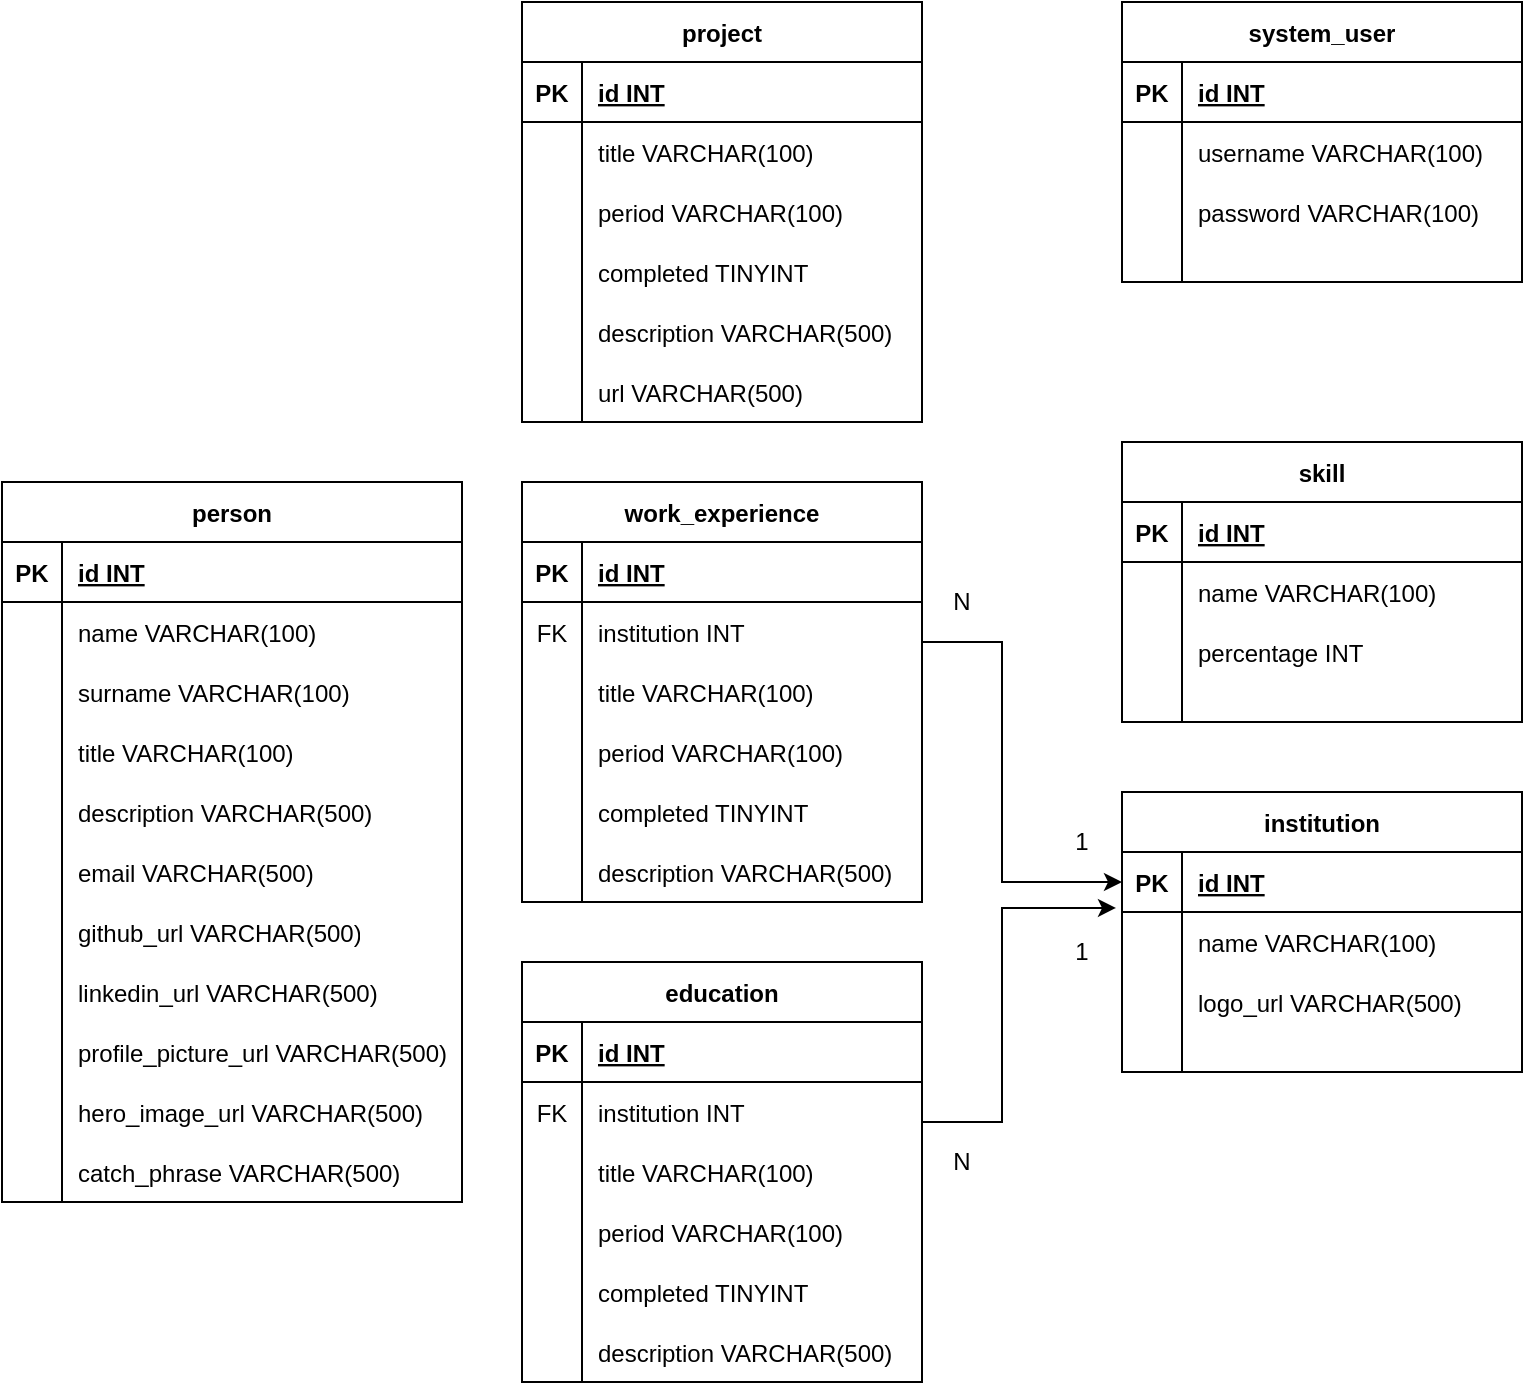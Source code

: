 <mxfile version="20.8.23" type="device"><diagram name="Página-1" id="obpuyUgEvXysboFk7qek"><mxGraphModel dx="880" dy="419" grid="1" gridSize="10" guides="1" tooltips="1" connect="1" arrows="1" fold="1" page="1" pageScale="1" pageWidth="827" pageHeight="1169" math="0" shadow="0"><root><mxCell id="0"/><mxCell id="1" parent="0"/><mxCell id="9xad826n5PV6afotrgsl-1" value="person" style="shape=table;startSize=30;container=1;collapsible=1;childLayout=tableLayout;fixedRows=1;rowLines=0;fontStyle=1;align=center;resizeLast=1;" parent="1" vertex="1"><mxGeometry x="40" y="360" width="230" height="360" as="geometry"/></mxCell><mxCell id="9xad826n5PV6afotrgsl-2" value="" style="shape=tableRow;horizontal=0;startSize=0;swimlaneHead=0;swimlaneBody=0;fillColor=none;collapsible=0;dropTarget=0;points=[[0,0.5],[1,0.5]];portConstraint=eastwest;top=0;left=0;right=0;bottom=1;" parent="9xad826n5PV6afotrgsl-1" vertex="1"><mxGeometry y="30" width="230" height="30" as="geometry"/></mxCell><mxCell id="9xad826n5PV6afotrgsl-3" value="PK" style="shape=partialRectangle;connectable=0;fillColor=none;top=0;left=0;bottom=0;right=0;fontStyle=1;overflow=hidden;" parent="9xad826n5PV6afotrgsl-2" vertex="1"><mxGeometry width="30" height="30" as="geometry"><mxRectangle width="30" height="30" as="alternateBounds"/></mxGeometry></mxCell><mxCell id="9xad826n5PV6afotrgsl-4" value="id INT" style="shape=partialRectangle;connectable=0;fillColor=none;top=0;left=0;bottom=0;right=0;align=left;spacingLeft=6;fontStyle=5;overflow=hidden;" parent="9xad826n5PV6afotrgsl-2" vertex="1"><mxGeometry x="30" width="200" height="30" as="geometry"><mxRectangle width="200" height="30" as="alternateBounds"/></mxGeometry></mxCell><mxCell id="9xad826n5PV6afotrgsl-5" value="" style="shape=tableRow;horizontal=0;startSize=0;swimlaneHead=0;swimlaneBody=0;fillColor=none;collapsible=0;dropTarget=0;points=[[0,0.5],[1,0.5]];portConstraint=eastwest;top=0;left=0;right=0;bottom=0;" parent="9xad826n5PV6afotrgsl-1" vertex="1"><mxGeometry y="60" width="230" height="30" as="geometry"/></mxCell><mxCell id="9xad826n5PV6afotrgsl-6" value="" style="shape=partialRectangle;connectable=0;fillColor=none;top=0;left=0;bottom=0;right=0;editable=1;overflow=hidden;" parent="9xad826n5PV6afotrgsl-5" vertex="1"><mxGeometry width="30" height="30" as="geometry"><mxRectangle width="30" height="30" as="alternateBounds"/></mxGeometry></mxCell><mxCell id="9xad826n5PV6afotrgsl-7" value="name VARCHAR(100)" style="shape=partialRectangle;connectable=0;fillColor=none;top=0;left=0;bottom=0;right=0;align=left;spacingLeft=6;overflow=hidden;" parent="9xad826n5PV6afotrgsl-5" vertex="1"><mxGeometry x="30" width="200" height="30" as="geometry"><mxRectangle width="200" height="30" as="alternateBounds"/></mxGeometry></mxCell><mxCell id="9xad826n5PV6afotrgsl-8" value="" style="shape=tableRow;horizontal=0;startSize=0;swimlaneHead=0;swimlaneBody=0;fillColor=none;collapsible=0;dropTarget=0;points=[[0,0.5],[1,0.5]];portConstraint=eastwest;top=0;left=0;right=0;bottom=0;" parent="9xad826n5PV6afotrgsl-1" vertex="1"><mxGeometry y="90" width="230" height="30" as="geometry"/></mxCell><mxCell id="9xad826n5PV6afotrgsl-9" value="" style="shape=partialRectangle;connectable=0;fillColor=none;top=0;left=0;bottom=0;right=0;editable=1;overflow=hidden;" parent="9xad826n5PV6afotrgsl-8" vertex="1"><mxGeometry width="30" height="30" as="geometry"><mxRectangle width="30" height="30" as="alternateBounds"/></mxGeometry></mxCell><mxCell id="9xad826n5PV6afotrgsl-10" value="surname VARCHAR(100)" style="shape=partialRectangle;connectable=0;fillColor=none;top=0;left=0;bottom=0;right=0;align=left;spacingLeft=6;overflow=hidden;" parent="9xad826n5PV6afotrgsl-8" vertex="1"><mxGeometry x="30" width="200" height="30" as="geometry"><mxRectangle width="200" height="30" as="alternateBounds"/></mxGeometry></mxCell><mxCell id="9xad826n5PV6afotrgsl-11" value="" style="shape=tableRow;horizontal=0;startSize=0;swimlaneHead=0;swimlaneBody=0;fillColor=none;collapsible=0;dropTarget=0;points=[[0,0.5],[1,0.5]];portConstraint=eastwest;top=0;left=0;right=0;bottom=0;" parent="9xad826n5PV6afotrgsl-1" vertex="1"><mxGeometry y="120" width="230" height="240" as="geometry"/></mxCell><mxCell id="9xad826n5PV6afotrgsl-12" value="" style="shape=partialRectangle;connectable=0;fillColor=none;top=0;left=0;bottom=0;right=0;editable=1;overflow=hidden;" parent="9xad826n5PV6afotrgsl-11" vertex="1"><mxGeometry width="30" height="240" as="geometry"><mxRectangle width="30" height="240" as="alternateBounds"/></mxGeometry></mxCell><mxCell id="9xad826n5PV6afotrgsl-13" value="" style="shape=partialRectangle;connectable=0;fillColor=none;top=0;left=0;bottom=0;right=0;align=left;spacingLeft=6;overflow=hidden;" parent="9xad826n5PV6afotrgsl-11" vertex="1"><mxGeometry x="30" width="200" height="240" as="geometry"><mxRectangle width="200" height="240" as="alternateBounds"/></mxGeometry></mxCell><mxCell id="9xad826n5PV6afotrgsl-14" value="title VARCHAR(100)" style="shape=partialRectangle;connectable=0;fillColor=none;top=0;left=0;bottom=0;right=0;align=left;spacingLeft=6;overflow=hidden;" parent="1" vertex="1"><mxGeometry x="70" y="480" width="150" height="30" as="geometry"><mxRectangle width="150" height="30" as="alternateBounds"/></mxGeometry></mxCell><mxCell id="9xad826n5PV6afotrgsl-15" value="description VARCHAR(500)" style="shape=partialRectangle;connectable=0;fillColor=none;top=0;left=0;bottom=0;right=0;align=left;spacingLeft=6;overflow=hidden;" parent="1" vertex="1"><mxGeometry x="70" y="510" width="160" height="30" as="geometry"><mxRectangle width="150" height="30" as="alternateBounds"/></mxGeometry></mxCell><mxCell id="9xad826n5PV6afotrgsl-16" value="email VARCHAR(500)" style="shape=partialRectangle;connectable=0;fillColor=none;top=0;left=0;bottom=0;right=0;align=left;spacingLeft=6;overflow=hidden;" parent="1" vertex="1"><mxGeometry x="70" y="540" width="150" height="30" as="geometry"><mxRectangle width="150" height="30" as="alternateBounds"/></mxGeometry></mxCell><mxCell id="9xad826n5PV6afotrgsl-17" value="github_url VARCHAR(500)" style="shape=partialRectangle;connectable=0;fillColor=none;top=0;left=0;bottom=0;right=0;align=left;spacingLeft=6;overflow=hidden;" parent="1" vertex="1"><mxGeometry x="70" y="570" width="150" height="30" as="geometry"><mxRectangle width="150" height="30" as="alternateBounds"/></mxGeometry></mxCell><mxCell id="9xad826n5PV6afotrgsl-18" value="linkedin_url VARCHAR(500)" style="shape=partialRectangle;connectable=0;fillColor=none;top=0;left=0;bottom=0;right=0;align=left;spacingLeft=6;overflow=hidden;direction=south;" parent="1" vertex="1"><mxGeometry x="70" y="600" width="200" height="30" as="geometry"><mxRectangle width="150" height="30" as="alternateBounds"/></mxGeometry></mxCell><mxCell id="9xad826n5PV6afotrgsl-45" value="project" style="shape=table;startSize=30;container=1;collapsible=1;childLayout=tableLayout;fixedRows=1;rowLines=0;fontStyle=1;align=center;resizeLast=1;" parent="1" vertex="1"><mxGeometry x="300" y="120" width="200" height="210" as="geometry"/></mxCell><mxCell id="9xad826n5PV6afotrgsl-46" value="" style="shape=tableRow;horizontal=0;startSize=0;swimlaneHead=0;swimlaneBody=0;fillColor=none;collapsible=0;dropTarget=0;points=[[0,0.5],[1,0.5]];portConstraint=eastwest;top=0;left=0;right=0;bottom=1;" parent="9xad826n5PV6afotrgsl-45" vertex="1"><mxGeometry y="30" width="200" height="30" as="geometry"/></mxCell><mxCell id="9xad826n5PV6afotrgsl-47" value="PK" style="shape=partialRectangle;connectable=0;fillColor=none;top=0;left=0;bottom=0;right=0;fontStyle=1;overflow=hidden;" parent="9xad826n5PV6afotrgsl-46" vertex="1"><mxGeometry width="30" height="30" as="geometry"><mxRectangle width="30" height="30" as="alternateBounds"/></mxGeometry></mxCell><mxCell id="9xad826n5PV6afotrgsl-48" value="id INT" style="shape=partialRectangle;connectable=0;fillColor=none;top=0;left=0;bottom=0;right=0;align=left;spacingLeft=6;fontStyle=5;overflow=hidden;" parent="9xad826n5PV6afotrgsl-46" vertex="1"><mxGeometry x="30" width="170" height="30" as="geometry"><mxRectangle width="170" height="30" as="alternateBounds"/></mxGeometry></mxCell><mxCell id="9xad826n5PV6afotrgsl-49" value="" style="shape=tableRow;horizontal=0;startSize=0;swimlaneHead=0;swimlaneBody=0;fillColor=none;collapsible=0;dropTarget=0;points=[[0,0.5],[1,0.5]];portConstraint=eastwest;top=0;left=0;right=0;bottom=0;" parent="9xad826n5PV6afotrgsl-45" vertex="1"><mxGeometry y="60" width="200" height="30" as="geometry"/></mxCell><mxCell id="9xad826n5PV6afotrgsl-50" value="" style="shape=partialRectangle;connectable=0;fillColor=none;top=0;left=0;bottom=0;right=0;editable=1;overflow=hidden;" parent="9xad826n5PV6afotrgsl-49" vertex="1"><mxGeometry width="30" height="30" as="geometry"><mxRectangle width="30" height="30" as="alternateBounds"/></mxGeometry></mxCell><mxCell id="9xad826n5PV6afotrgsl-51" value="title VARCHAR(100)" style="shape=partialRectangle;connectable=0;fillColor=none;top=0;left=0;bottom=0;right=0;align=left;spacingLeft=6;overflow=hidden;" parent="9xad826n5PV6afotrgsl-49" vertex="1"><mxGeometry x="30" width="170" height="30" as="geometry"><mxRectangle width="170" height="30" as="alternateBounds"/></mxGeometry></mxCell><mxCell id="9xad826n5PV6afotrgsl-52" value="" style="shape=tableRow;horizontal=0;startSize=0;swimlaneHead=0;swimlaneBody=0;fillColor=none;collapsible=0;dropTarget=0;points=[[0,0.5],[1,0.5]];portConstraint=eastwest;top=0;left=0;right=0;bottom=0;" parent="9xad826n5PV6afotrgsl-45" vertex="1"><mxGeometry y="90" width="200" height="30" as="geometry"/></mxCell><mxCell id="9xad826n5PV6afotrgsl-53" value="" style="shape=partialRectangle;connectable=0;fillColor=none;top=0;left=0;bottom=0;right=0;editable=1;overflow=hidden;" parent="9xad826n5PV6afotrgsl-52" vertex="1"><mxGeometry width="30" height="30" as="geometry"><mxRectangle width="30" height="30" as="alternateBounds"/></mxGeometry></mxCell><mxCell id="9xad826n5PV6afotrgsl-54" value="period VARCHAR(100)" style="shape=partialRectangle;connectable=0;fillColor=none;top=0;left=0;bottom=0;right=0;align=left;spacingLeft=6;overflow=hidden;" parent="9xad826n5PV6afotrgsl-52" vertex="1"><mxGeometry x="30" width="170" height="30" as="geometry"><mxRectangle width="170" height="30" as="alternateBounds"/></mxGeometry></mxCell><mxCell id="9xad826n5PV6afotrgsl-55" value="" style="shape=tableRow;horizontal=0;startSize=0;swimlaneHead=0;swimlaneBody=0;fillColor=none;collapsible=0;dropTarget=0;points=[[0,0.5],[1,0.5]];portConstraint=eastwest;top=0;left=0;right=0;bottom=0;" parent="9xad826n5PV6afotrgsl-45" vertex="1"><mxGeometry y="120" width="200" height="90" as="geometry"/></mxCell><mxCell id="9xad826n5PV6afotrgsl-56" value="" style="shape=partialRectangle;connectable=0;fillColor=none;top=0;left=0;bottom=0;right=0;editable=1;overflow=hidden;" parent="9xad826n5PV6afotrgsl-55" vertex="1"><mxGeometry width="30" height="90" as="geometry"><mxRectangle width="30" height="90" as="alternateBounds"/></mxGeometry></mxCell><mxCell id="9xad826n5PV6afotrgsl-57" value="" style="shape=partialRectangle;connectable=0;fillColor=none;top=0;left=0;bottom=0;right=0;align=left;spacingLeft=6;overflow=hidden;" parent="9xad826n5PV6afotrgsl-55" vertex="1"><mxGeometry x="30" width="170" height="90" as="geometry"><mxRectangle width="170" height="90" as="alternateBounds"/></mxGeometry></mxCell><mxCell id="9xad826n5PV6afotrgsl-58" value="completed TINYINT" style="shape=partialRectangle;connectable=0;fillColor=none;top=0;left=0;bottom=0;right=0;align=left;spacingLeft=6;overflow=hidden;" parent="1" vertex="1"><mxGeometry x="330" y="240" width="150" height="30" as="geometry"><mxRectangle width="150" height="30" as="alternateBounds"/></mxGeometry></mxCell><mxCell id="9xad826n5PV6afotrgsl-59" value="description VARCHAR(500)" style="shape=partialRectangle;connectable=0;fillColor=none;top=0;left=0;bottom=0;right=0;align=left;spacingLeft=6;overflow=hidden;" parent="1" vertex="1"><mxGeometry x="330" y="270" width="160" height="30" as="geometry"><mxRectangle width="150" height="30" as="alternateBounds"/></mxGeometry></mxCell><mxCell id="9xad826n5PV6afotrgsl-60" value="url VARCHAR(500)" style="shape=partialRectangle;connectable=0;fillColor=none;top=0;left=0;bottom=0;right=0;align=left;spacingLeft=6;overflow=hidden;" parent="1" vertex="1"><mxGeometry x="330" y="300" width="150" height="30" as="geometry"><mxRectangle width="150" height="30" as="alternateBounds"/></mxGeometry></mxCell><mxCell id="9xad826n5PV6afotrgsl-63" value="work_experience" style="shape=table;startSize=30;container=1;collapsible=1;childLayout=tableLayout;fixedRows=1;rowLines=0;fontStyle=1;align=center;resizeLast=1;" parent="1" vertex="1"><mxGeometry x="300" y="360" width="200" height="210" as="geometry"/></mxCell><mxCell id="9xad826n5PV6afotrgsl-64" value="" style="shape=tableRow;horizontal=0;startSize=0;swimlaneHead=0;swimlaneBody=0;fillColor=none;collapsible=0;dropTarget=0;points=[[0,0.5],[1,0.5]];portConstraint=eastwest;top=0;left=0;right=0;bottom=1;" parent="9xad826n5PV6afotrgsl-63" vertex="1"><mxGeometry y="30" width="200" height="30" as="geometry"/></mxCell><mxCell id="9xad826n5PV6afotrgsl-65" value="PK" style="shape=partialRectangle;connectable=0;fillColor=none;top=0;left=0;bottom=0;right=0;fontStyle=1;overflow=hidden;" parent="9xad826n5PV6afotrgsl-64" vertex="1"><mxGeometry width="30" height="30" as="geometry"><mxRectangle width="30" height="30" as="alternateBounds"/></mxGeometry></mxCell><mxCell id="9xad826n5PV6afotrgsl-66" value="id INT" style="shape=partialRectangle;connectable=0;fillColor=none;top=0;left=0;bottom=0;right=0;align=left;spacingLeft=6;fontStyle=5;overflow=hidden;" parent="9xad826n5PV6afotrgsl-64" vertex="1"><mxGeometry x="30" width="170" height="30" as="geometry"><mxRectangle width="170" height="30" as="alternateBounds"/></mxGeometry></mxCell><mxCell id="9xad826n5PV6afotrgsl-67" value="" style="shape=tableRow;horizontal=0;startSize=0;swimlaneHead=0;swimlaneBody=0;fillColor=none;collapsible=0;dropTarget=0;points=[[0,0.5],[1,0.5]];portConstraint=eastwest;top=0;left=0;right=0;bottom=0;" parent="9xad826n5PV6afotrgsl-63" vertex="1"><mxGeometry y="60" width="200" height="30" as="geometry"/></mxCell><mxCell id="9xad826n5PV6afotrgsl-68" value="FK" style="shape=partialRectangle;connectable=0;fillColor=none;top=0;left=0;bottom=0;right=0;editable=1;overflow=hidden;" parent="9xad826n5PV6afotrgsl-67" vertex="1"><mxGeometry width="30" height="30" as="geometry"><mxRectangle width="30" height="30" as="alternateBounds"/></mxGeometry></mxCell><mxCell id="9xad826n5PV6afotrgsl-69" value="institution INT" style="shape=partialRectangle;connectable=0;fillColor=none;top=0;left=0;bottom=0;right=0;align=left;spacingLeft=6;overflow=hidden;" parent="9xad826n5PV6afotrgsl-67" vertex="1"><mxGeometry x="30" width="170" height="30" as="geometry"><mxRectangle width="170" height="30" as="alternateBounds"/></mxGeometry></mxCell><mxCell id="9xad826n5PV6afotrgsl-70" value="" style="shape=tableRow;horizontal=0;startSize=0;swimlaneHead=0;swimlaneBody=0;fillColor=none;collapsible=0;dropTarget=0;points=[[0,0.5],[1,0.5]];portConstraint=eastwest;top=0;left=0;right=0;bottom=0;" parent="9xad826n5PV6afotrgsl-63" vertex="1"><mxGeometry y="90" width="200" height="30" as="geometry"/></mxCell><mxCell id="9xad826n5PV6afotrgsl-71" value="" style="shape=partialRectangle;connectable=0;fillColor=none;top=0;left=0;bottom=0;right=0;editable=1;overflow=hidden;" parent="9xad826n5PV6afotrgsl-70" vertex="1"><mxGeometry width="30" height="30" as="geometry"><mxRectangle width="30" height="30" as="alternateBounds"/></mxGeometry></mxCell><mxCell id="9xad826n5PV6afotrgsl-72" value="title VARCHAR(100)" style="shape=partialRectangle;connectable=0;fillColor=none;top=0;left=0;bottom=0;right=0;align=left;spacingLeft=6;overflow=hidden;" parent="9xad826n5PV6afotrgsl-70" vertex="1"><mxGeometry x="30" width="170" height="30" as="geometry"><mxRectangle width="170" height="30" as="alternateBounds"/></mxGeometry></mxCell><mxCell id="9xad826n5PV6afotrgsl-73" value="" style="shape=tableRow;horizontal=0;startSize=0;swimlaneHead=0;swimlaneBody=0;fillColor=none;collapsible=0;dropTarget=0;points=[[0,0.5],[1,0.5]];portConstraint=eastwest;top=0;left=0;right=0;bottom=0;" parent="9xad826n5PV6afotrgsl-63" vertex="1"><mxGeometry y="120" width="200" height="90" as="geometry"/></mxCell><mxCell id="9xad826n5PV6afotrgsl-74" value="" style="shape=partialRectangle;connectable=0;fillColor=none;top=0;left=0;bottom=0;right=0;editable=1;overflow=hidden;" parent="9xad826n5PV6afotrgsl-73" vertex="1"><mxGeometry width="30" height="90" as="geometry"><mxRectangle width="30" height="90" as="alternateBounds"/></mxGeometry></mxCell><mxCell id="9xad826n5PV6afotrgsl-75" value="" style="shape=partialRectangle;connectable=0;fillColor=none;top=0;left=0;bottom=0;right=0;align=left;spacingLeft=6;overflow=hidden;" parent="9xad826n5PV6afotrgsl-73" vertex="1"><mxGeometry x="30" width="170" height="90" as="geometry"><mxRectangle width="170" height="90" as="alternateBounds"/></mxGeometry></mxCell><mxCell id="9xad826n5PV6afotrgsl-76" value="period VARCHAR(100)" style="shape=partialRectangle;connectable=0;fillColor=none;top=0;left=0;bottom=0;right=0;align=left;spacingLeft=6;overflow=hidden;" parent="1" vertex="1"><mxGeometry x="330" y="480" width="150" height="30" as="geometry"><mxRectangle width="150" height="30" as="alternateBounds"/></mxGeometry></mxCell><mxCell id="9xad826n5PV6afotrgsl-77" value="completed TINYINT" style="shape=partialRectangle;connectable=0;fillColor=none;top=0;left=0;bottom=0;right=0;align=left;spacingLeft=6;overflow=hidden;" parent="1" vertex="1"><mxGeometry x="330" y="510" width="160" height="30" as="geometry"><mxRectangle width="150" height="30" as="alternateBounds"/></mxGeometry></mxCell><mxCell id="9xad826n5PV6afotrgsl-78" value="description VARCHAR(500)" style="shape=partialRectangle;connectable=0;fillColor=none;top=0;left=0;bottom=0;right=0;align=left;spacingLeft=6;overflow=hidden;" parent="1" vertex="1"><mxGeometry x="330" y="540" width="160" height="30" as="geometry"><mxRectangle width="150" height="30" as="alternateBounds"/></mxGeometry></mxCell><mxCell id="9xad826n5PV6afotrgsl-96" value="education" style="shape=table;startSize=30;container=1;collapsible=1;childLayout=tableLayout;fixedRows=1;rowLines=0;fontStyle=1;align=center;resizeLast=1;" parent="1" vertex="1"><mxGeometry x="300" y="600" width="200" height="210" as="geometry"/></mxCell><mxCell id="9xad826n5PV6afotrgsl-97" value="" style="shape=tableRow;horizontal=0;startSize=0;swimlaneHead=0;swimlaneBody=0;fillColor=none;collapsible=0;dropTarget=0;points=[[0,0.5],[1,0.5]];portConstraint=eastwest;top=0;left=0;right=0;bottom=1;" parent="9xad826n5PV6afotrgsl-96" vertex="1"><mxGeometry y="30" width="200" height="30" as="geometry"/></mxCell><mxCell id="9xad826n5PV6afotrgsl-98" value="PK" style="shape=partialRectangle;connectable=0;fillColor=none;top=0;left=0;bottom=0;right=0;fontStyle=1;overflow=hidden;" parent="9xad826n5PV6afotrgsl-97" vertex="1"><mxGeometry width="30" height="30" as="geometry"><mxRectangle width="30" height="30" as="alternateBounds"/></mxGeometry></mxCell><mxCell id="9xad826n5PV6afotrgsl-99" value="id INT" style="shape=partialRectangle;connectable=0;fillColor=none;top=0;left=0;bottom=0;right=0;align=left;spacingLeft=6;fontStyle=5;overflow=hidden;" parent="9xad826n5PV6afotrgsl-97" vertex="1"><mxGeometry x="30" width="170" height="30" as="geometry"><mxRectangle width="170" height="30" as="alternateBounds"/></mxGeometry></mxCell><mxCell id="9xad826n5PV6afotrgsl-100" value="" style="shape=tableRow;horizontal=0;startSize=0;swimlaneHead=0;swimlaneBody=0;fillColor=none;collapsible=0;dropTarget=0;points=[[0,0.5],[1,0.5]];portConstraint=eastwest;top=0;left=0;right=0;bottom=0;" parent="9xad826n5PV6afotrgsl-96" vertex="1"><mxGeometry y="60" width="200" height="30" as="geometry"/></mxCell><mxCell id="9xad826n5PV6afotrgsl-101" value="FK" style="shape=partialRectangle;connectable=0;fillColor=none;top=0;left=0;bottom=0;right=0;editable=1;overflow=hidden;" parent="9xad826n5PV6afotrgsl-100" vertex="1"><mxGeometry width="30" height="30" as="geometry"><mxRectangle width="30" height="30" as="alternateBounds"/></mxGeometry></mxCell><mxCell id="9xad826n5PV6afotrgsl-102" value="institution INT" style="shape=partialRectangle;connectable=0;fillColor=none;top=0;left=0;bottom=0;right=0;align=left;spacingLeft=6;overflow=hidden;" parent="9xad826n5PV6afotrgsl-100" vertex="1"><mxGeometry x="30" width="170" height="30" as="geometry"><mxRectangle width="170" height="30" as="alternateBounds"/></mxGeometry></mxCell><mxCell id="9xad826n5PV6afotrgsl-103" value="" style="shape=tableRow;horizontal=0;startSize=0;swimlaneHead=0;swimlaneBody=0;fillColor=none;collapsible=0;dropTarget=0;points=[[0,0.5],[1,0.5]];portConstraint=eastwest;top=0;left=0;right=0;bottom=0;" parent="9xad826n5PV6afotrgsl-96" vertex="1"><mxGeometry y="90" width="200" height="30" as="geometry"/></mxCell><mxCell id="9xad826n5PV6afotrgsl-104" value="" style="shape=partialRectangle;connectable=0;fillColor=none;top=0;left=0;bottom=0;right=0;editable=1;overflow=hidden;" parent="9xad826n5PV6afotrgsl-103" vertex="1"><mxGeometry width="30" height="30" as="geometry"><mxRectangle width="30" height="30" as="alternateBounds"/></mxGeometry></mxCell><mxCell id="9xad826n5PV6afotrgsl-105" value="title VARCHAR(100)" style="shape=partialRectangle;connectable=0;fillColor=none;top=0;left=0;bottom=0;right=0;align=left;spacingLeft=6;overflow=hidden;" parent="9xad826n5PV6afotrgsl-103" vertex="1"><mxGeometry x="30" width="170" height="30" as="geometry"><mxRectangle width="170" height="30" as="alternateBounds"/></mxGeometry></mxCell><mxCell id="9xad826n5PV6afotrgsl-106" value="" style="shape=tableRow;horizontal=0;startSize=0;swimlaneHead=0;swimlaneBody=0;fillColor=none;collapsible=0;dropTarget=0;points=[[0,0.5],[1,0.5]];portConstraint=eastwest;top=0;left=0;right=0;bottom=0;" parent="9xad826n5PV6afotrgsl-96" vertex="1"><mxGeometry y="120" width="200" height="90" as="geometry"/></mxCell><mxCell id="9xad826n5PV6afotrgsl-107" value="" style="shape=partialRectangle;connectable=0;fillColor=none;top=0;left=0;bottom=0;right=0;editable=1;overflow=hidden;" parent="9xad826n5PV6afotrgsl-106" vertex="1"><mxGeometry width="30" height="90" as="geometry"><mxRectangle width="30" height="90" as="alternateBounds"/></mxGeometry></mxCell><mxCell id="9xad826n5PV6afotrgsl-108" value="" style="shape=partialRectangle;connectable=0;fillColor=none;top=0;left=0;bottom=0;right=0;align=left;spacingLeft=6;overflow=hidden;" parent="9xad826n5PV6afotrgsl-106" vertex="1"><mxGeometry x="30" width="170" height="90" as="geometry"><mxRectangle width="170" height="90" as="alternateBounds"/></mxGeometry></mxCell><mxCell id="9xad826n5PV6afotrgsl-109" value="period VARCHAR(100)" style="shape=partialRectangle;connectable=0;fillColor=none;top=0;left=0;bottom=0;right=0;align=left;spacingLeft=6;overflow=hidden;" parent="1" vertex="1"><mxGeometry x="330" y="720" width="150" height="30" as="geometry"><mxRectangle width="150" height="30" as="alternateBounds"/></mxGeometry></mxCell><mxCell id="9xad826n5PV6afotrgsl-110" value="completed TINYINT" style="shape=partialRectangle;connectable=0;fillColor=none;top=0;left=0;bottom=0;right=0;align=left;spacingLeft=6;overflow=hidden;" parent="1" vertex="1"><mxGeometry x="330" y="750" width="160" height="30" as="geometry"><mxRectangle width="150" height="30" as="alternateBounds"/></mxGeometry></mxCell><mxCell id="9xad826n5PV6afotrgsl-111" value="description VARCHAR(500)" style="shape=partialRectangle;connectable=0;fillColor=none;top=0;left=0;bottom=0;right=0;align=left;spacingLeft=6;overflow=hidden;" parent="1" vertex="1"><mxGeometry x="330" y="780" width="160" height="30" as="geometry"><mxRectangle width="150" height="30" as="alternateBounds"/></mxGeometry></mxCell><mxCell id="9xad826n5PV6afotrgsl-112" value="skill" style="shape=table;startSize=30;container=1;collapsible=1;childLayout=tableLayout;fixedRows=1;rowLines=0;fontStyle=1;align=center;resizeLast=1;" parent="1" vertex="1"><mxGeometry x="600" y="340" width="200" height="140" as="geometry"/></mxCell><mxCell id="9xad826n5PV6afotrgsl-113" value="" style="shape=tableRow;horizontal=0;startSize=0;swimlaneHead=0;swimlaneBody=0;fillColor=none;collapsible=0;dropTarget=0;points=[[0,0.5],[1,0.5]];portConstraint=eastwest;top=0;left=0;right=0;bottom=1;" parent="9xad826n5PV6afotrgsl-112" vertex="1"><mxGeometry y="30" width="200" height="30" as="geometry"/></mxCell><mxCell id="9xad826n5PV6afotrgsl-114" value="PK" style="shape=partialRectangle;connectable=0;fillColor=none;top=0;left=0;bottom=0;right=0;fontStyle=1;overflow=hidden;" parent="9xad826n5PV6afotrgsl-113" vertex="1"><mxGeometry width="30" height="30" as="geometry"><mxRectangle width="30" height="30" as="alternateBounds"/></mxGeometry></mxCell><mxCell id="9xad826n5PV6afotrgsl-115" value="id INT" style="shape=partialRectangle;connectable=0;fillColor=none;top=0;left=0;bottom=0;right=0;align=left;spacingLeft=6;fontStyle=5;overflow=hidden;" parent="9xad826n5PV6afotrgsl-113" vertex="1"><mxGeometry x="30" width="170" height="30" as="geometry"><mxRectangle width="170" height="30" as="alternateBounds"/></mxGeometry></mxCell><mxCell id="9xad826n5PV6afotrgsl-116" value="" style="shape=tableRow;horizontal=0;startSize=0;swimlaneHead=0;swimlaneBody=0;fillColor=none;collapsible=0;dropTarget=0;points=[[0,0.5],[1,0.5]];portConstraint=eastwest;top=0;left=0;right=0;bottom=0;" parent="9xad826n5PV6afotrgsl-112" vertex="1"><mxGeometry y="60" width="200" height="30" as="geometry"/></mxCell><mxCell id="9xad826n5PV6afotrgsl-117" value="" style="shape=partialRectangle;connectable=0;fillColor=none;top=0;left=0;bottom=0;right=0;editable=1;overflow=hidden;" parent="9xad826n5PV6afotrgsl-116" vertex="1"><mxGeometry width="30" height="30" as="geometry"><mxRectangle width="30" height="30" as="alternateBounds"/></mxGeometry></mxCell><mxCell id="9xad826n5PV6afotrgsl-118" value="name VARCHAR(100)" style="shape=partialRectangle;connectable=0;fillColor=none;top=0;left=0;bottom=0;right=0;align=left;spacingLeft=6;overflow=hidden;" parent="9xad826n5PV6afotrgsl-116" vertex="1"><mxGeometry x="30" width="170" height="30" as="geometry"><mxRectangle width="170" height="30" as="alternateBounds"/></mxGeometry></mxCell><mxCell id="9xad826n5PV6afotrgsl-119" value="" style="shape=tableRow;horizontal=0;startSize=0;swimlaneHead=0;swimlaneBody=0;fillColor=none;collapsible=0;dropTarget=0;points=[[0,0.5],[1,0.5]];portConstraint=eastwest;top=0;left=0;right=0;bottom=0;" parent="9xad826n5PV6afotrgsl-112" vertex="1"><mxGeometry y="90" width="200" height="30" as="geometry"/></mxCell><mxCell id="9xad826n5PV6afotrgsl-120" value="" style="shape=partialRectangle;connectable=0;fillColor=none;top=0;left=0;bottom=0;right=0;editable=1;overflow=hidden;" parent="9xad826n5PV6afotrgsl-119" vertex="1"><mxGeometry width="30" height="30" as="geometry"><mxRectangle width="30" height="30" as="alternateBounds"/></mxGeometry></mxCell><mxCell id="9xad826n5PV6afotrgsl-121" value="percentage INT" style="shape=partialRectangle;connectable=0;fillColor=none;top=0;left=0;bottom=0;right=0;align=left;spacingLeft=6;overflow=hidden;" parent="9xad826n5PV6afotrgsl-119" vertex="1"><mxGeometry x="30" width="170" height="30" as="geometry"><mxRectangle width="170" height="30" as="alternateBounds"/></mxGeometry></mxCell><mxCell id="9xad826n5PV6afotrgsl-122" value="" style="shape=tableRow;horizontal=0;startSize=0;swimlaneHead=0;swimlaneBody=0;fillColor=none;collapsible=0;dropTarget=0;points=[[0,0.5],[1,0.5]];portConstraint=eastwest;top=0;left=0;right=0;bottom=0;" parent="9xad826n5PV6afotrgsl-112" vertex="1"><mxGeometry y="120" width="200" height="20" as="geometry"/></mxCell><mxCell id="9xad826n5PV6afotrgsl-123" value="" style="shape=partialRectangle;connectable=0;fillColor=none;top=0;left=0;bottom=0;right=0;editable=1;overflow=hidden;" parent="9xad826n5PV6afotrgsl-122" vertex="1"><mxGeometry width="30" height="20" as="geometry"><mxRectangle width="30" height="20" as="alternateBounds"/></mxGeometry></mxCell><mxCell id="9xad826n5PV6afotrgsl-124" value="" style="shape=partialRectangle;connectable=0;fillColor=none;top=0;left=0;bottom=0;right=0;align=left;spacingLeft=6;overflow=hidden;" parent="9xad826n5PV6afotrgsl-122" vertex="1"><mxGeometry x="30" width="170" height="20" as="geometry"><mxRectangle width="170" height="20" as="alternateBounds"/></mxGeometry></mxCell><mxCell id="9xad826n5PV6afotrgsl-128" value="institution" style="shape=table;startSize=30;container=1;collapsible=1;childLayout=tableLayout;fixedRows=1;rowLines=0;fontStyle=1;align=center;resizeLast=1;" parent="1" vertex="1"><mxGeometry x="600" y="515" width="200" height="140" as="geometry"/></mxCell><mxCell id="9xad826n5PV6afotrgsl-129" value="" style="shape=tableRow;horizontal=0;startSize=0;swimlaneHead=0;swimlaneBody=0;fillColor=none;collapsible=0;dropTarget=0;points=[[0,0.5],[1,0.5]];portConstraint=eastwest;top=0;left=0;right=0;bottom=1;" parent="9xad826n5PV6afotrgsl-128" vertex="1"><mxGeometry y="30" width="200" height="30" as="geometry"/></mxCell><mxCell id="9xad826n5PV6afotrgsl-130" value="PK" style="shape=partialRectangle;connectable=0;fillColor=none;top=0;left=0;bottom=0;right=0;fontStyle=1;overflow=hidden;" parent="9xad826n5PV6afotrgsl-129" vertex="1"><mxGeometry width="30" height="30" as="geometry"><mxRectangle width="30" height="30" as="alternateBounds"/></mxGeometry></mxCell><mxCell id="9xad826n5PV6afotrgsl-131" value="id INT" style="shape=partialRectangle;connectable=0;fillColor=none;top=0;left=0;bottom=0;right=0;align=left;spacingLeft=6;fontStyle=5;overflow=hidden;" parent="9xad826n5PV6afotrgsl-129" vertex="1"><mxGeometry x="30" width="170" height="30" as="geometry"><mxRectangle width="170" height="30" as="alternateBounds"/></mxGeometry></mxCell><mxCell id="9xad826n5PV6afotrgsl-132" value="" style="shape=tableRow;horizontal=0;startSize=0;swimlaneHead=0;swimlaneBody=0;fillColor=none;collapsible=0;dropTarget=0;points=[[0,0.5],[1,0.5]];portConstraint=eastwest;top=0;left=0;right=0;bottom=0;" parent="9xad826n5PV6afotrgsl-128" vertex="1"><mxGeometry y="60" width="200" height="30" as="geometry"/></mxCell><mxCell id="9xad826n5PV6afotrgsl-133" value="" style="shape=partialRectangle;connectable=0;fillColor=none;top=0;left=0;bottom=0;right=0;editable=1;overflow=hidden;" parent="9xad826n5PV6afotrgsl-132" vertex="1"><mxGeometry width="30" height="30" as="geometry"><mxRectangle width="30" height="30" as="alternateBounds"/></mxGeometry></mxCell><mxCell id="9xad826n5PV6afotrgsl-134" value="name VARCHAR(100)" style="shape=partialRectangle;connectable=0;fillColor=none;top=0;left=0;bottom=0;right=0;align=left;spacingLeft=6;overflow=hidden;" parent="9xad826n5PV6afotrgsl-132" vertex="1"><mxGeometry x="30" width="170" height="30" as="geometry"><mxRectangle width="170" height="30" as="alternateBounds"/></mxGeometry></mxCell><mxCell id="9xad826n5PV6afotrgsl-135" value="" style="shape=tableRow;horizontal=0;startSize=0;swimlaneHead=0;swimlaneBody=0;fillColor=none;collapsible=0;dropTarget=0;points=[[0,0.5],[1,0.5]];portConstraint=eastwest;top=0;left=0;right=0;bottom=0;" parent="9xad826n5PV6afotrgsl-128" vertex="1"><mxGeometry y="90" width="200" height="30" as="geometry"/></mxCell><mxCell id="9xad826n5PV6afotrgsl-136" value="" style="shape=partialRectangle;connectable=0;fillColor=none;top=0;left=0;bottom=0;right=0;editable=1;overflow=hidden;" parent="9xad826n5PV6afotrgsl-135" vertex="1"><mxGeometry width="30" height="30" as="geometry"><mxRectangle width="30" height="30" as="alternateBounds"/></mxGeometry></mxCell><mxCell id="9xad826n5PV6afotrgsl-137" value="logo_url VARCHAR(500)" style="shape=partialRectangle;connectable=0;fillColor=none;top=0;left=0;bottom=0;right=0;align=left;spacingLeft=6;overflow=hidden;" parent="9xad826n5PV6afotrgsl-135" vertex="1"><mxGeometry x="30" width="170" height="30" as="geometry"><mxRectangle width="170" height="30" as="alternateBounds"/></mxGeometry></mxCell><mxCell id="9xad826n5PV6afotrgsl-138" value="" style="shape=tableRow;horizontal=0;startSize=0;swimlaneHead=0;swimlaneBody=0;fillColor=none;collapsible=0;dropTarget=0;points=[[0,0.5],[1,0.5]];portConstraint=eastwest;top=0;left=0;right=0;bottom=0;" parent="9xad826n5PV6afotrgsl-128" vertex="1"><mxGeometry y="120" width="200" height="20" as="geometry"/></mxCell><mxCell id="9xad826n5PV6afotrgsl-139" value="" style="shape=partialRectangle;connectable=0;fillColor=none;top=0;left=0;bottom=0;right=0;editable=1;overflow=hidden;" parent="9xad826n5PV6afotrgsl-138" vertex="1"><mxGeometry width="30" height="20" as="geometry"><mxRectangle width="30" height="20" as="alternateBounds"/></mxGeometry></mxCell><mxCell id="9xad826n5PV6afotrgsl-140" value="" style="shape=partialRectangle;connectable=0;fillColor=none;top=0;left=0;bottom=0;right=0;align=left;spacingLeft=6;overflow=hidden;" parent="9xad826n5PV6afotrgsl-138" vertex="1"><mxGeometry x="30" width="170" height="20" as="geometry"><mxRectangle width="170" height="20" as="alternateBounds"/></mxGeometry></mxCell><mxCell id="9xad826n5PV6afotrgsl-141" value="" style="endArrow=classic;html=1;rounded=0;entryX=0;entryY=0.5;entryDx=0;entryDy=0;" parent="1" target="9xad826n5PV6afotrgsl-129" edge="1"><mxGeometry width="50" height="50" relative="1" as="geometry"><mxPoint x="500" y="440" as="sourcePoint"/><mxPoint x="550" y="390" as="targetPoint"/><Array as="points"><mxPoint x="540" y="440"/><mxPoint x="540" y="560"/></Array></mxGeometry></mxCell><mxCell id="9xad826n5PV6afotrgsl-142" value="" style="endArrow=classic;html=1;rounded=0;entryX=-0.015;entryY=0.933;entryDx=0;entryDy=0;entryPerimeter=0;" parent="1" target="9xad826n5PV6afotrgsl-129" edge="1"><mxGeometry width="50" height="50" relative="1" as="geometry"><mxPoint x="500" y="680" as="sourcePoint"/><mxPoint x="550" y="630" as="targetPoint"/><Array as="points"><mxPoint x="540" y="680"/><mxPoint x="540" y="573"/></Array></mxGeometry></mxCell><mxCell id="a5iBhjiEo5U2GH35hNXZ-1" value="N" style="text;html=1;strokeColor=none;fillColor=none;align=center;verticalAlign=middle;whiteSpace=wrap;rounded=0;" parent="1" vertex="1"><mxGeometry x="510" y="410" width="20" height="20" as="geometry"/></mxCell><mxCell id="a5iBhjiEo5U2GH35hNXZ-2" value="1" style="text;html=1;strokeColor=none;fillColor=none;align=center;verticalAlign=middle;whiteSpace=wrap;rounded=0;" parent="1" vertex="1"><mxGeometry x="570" y="530" width="20" height="20" as="geometry"/></mxCell><mxCell id="a5iBhjiEo5U2GH35hNXZ-3" value="1" style="text;html=1;strokeColor=none;fillColor=none;align=center;verticalAlign=middle;whiteSpace=wrap;rounded=0;" parent="1" vertex="1"><mxGeometry x="570" y="585" width="20" height="20" as="geometry"/></mxCell><mxCell id="a5iBhjiEo5U2GH35hNXZ-4" value="N" style="text;html=1;strokeColor=none;fillColor=none;align=center;verticalAlign=middle;whiteSpace=wrap;rounded=0;" parent="1" vertex="1"><mxGeometry x="510" y="690" width="20" height="20" as="geometry"/></mxCell><mxCell id="_r1KoCO6lFm7fksS59qy-1" value="hero_image_url VARCHAR(500)" style="shape=partialRectangle;connectable=0;fillColor=none;top=0;left=0;bottom=0;right=0;align=left;spacingLeft=6;overflow=hidden;" parent="1" vertex="1"><mxGeometry x="70" y="660" width="190" height="30" as="geometry"><mxRectangle width="150" height="30" as="alternateBounds"/></mxGeometry></mxCell><mxCell id="_r1KoCO6lFm7fksS59qy-2" value="profile_picture_url VARCHAR(500)" style="shape=partialRectangle;connectable=0;fillColor=none;top=0;left=0;bottom=0;right=0;align=left;spacingLeft=6;overflow=hidden;" parent="1" vertex="1"><mxGeometry x="70" y="630" width="200" height="30" as="geometry"><mxRectangle width="150" height="30" as="alternateBounds"/></mxGeometry></mxCell><mxCell id="_r1KoCO6lFm7fksS59qy-3" value="catch_phrase VARCHAR(500)" style="shape=partialRectangle;connectable=0;fillColor=none;top=0;left=0;bottom=0;right=0;align=left;spacingLeft=6;overflow=hidden;" parent="1" vertex="1"><mxGeometry x="70" y="690" width="200" height="30" as="geometry"><mxRectangle width="150" height="30" as="alternateBounds"/></mxGeometry></mxCell><mxCell id="28csXCdo6HUhiQ7c-tVG-1" value="system_user" style="shape=table;startSize=30;container=1;collapsible=1;childLayout=tableLayout;fixedRows=1;rowLines=0;fontStyle=1;align=center;resizeLast=1;" vertex="1" parent="1"><mxGeometry x="600" y="120" width="200" height="140" as="geometry"/></mxCell><mxCell id="28csXCdo6HUhiQ7c-tVG-2" value="" style="shape=tableRow;horizontal=0;startSize=0;swimlaneHead=0;swimlaneBody=0;fillColor=none;collapsible=0;dropTarget=0;points=[[0,0.5],[1,0.5]];portConstraint=eastwest;top=0;left=0;right=0;bottom=1;" vertex="1" parent="28csXCdo6HUhiQ7c-tVG-1"><mxGeometry y="30" width="200" height="30" as="geometry"/></mxCell><mxCell id="28csXCdo6HUhiQ7c-tVG-3" value="PK" style="shape=partialRectangle;connectable=0;fillColor=none;top=0;left=0;bottom=0;right=0;fontStyle=1;overflow=hidden;" vertex="1" parent="28csXCdo6HUhiQ7c-tVG-2"><mxGeometry width="30" height="30" as="geometry"><mxRectangle width="30" height="30" as="alternateBounds"/></mxGeometry></mxCell><mxCell id="28csXCdo6HUhiQ7c-tVG-4" value="id INT" style="shape=partialRectangle;connectable=0;fillColor=none;top=0;left=0;bottom=0;right=0;align=left;spacingLeft=6;fontStyle=5;overflow=hidden;" vertex="1" parent="28csXCdo6HUhiQ7c-tVG-2"><mxGeometry x="30" width="170" height="30" as="geometry"><mxRectangle width="170" height="30" as="alternateBounds"/></mxGeometry></mxCell><mxCell id="28csXCdo6HUhiQ7c-tVG-5" value="" style="shape=tableRow;horizontal=0;startSize=0;swimlaneHead=0;swimlaneBody=0;fillColor=none;collapsible=0;dropTarget=0;points=[[0,0.5],[1,0.5]];portConstraint=eastwest;top=0;left=0;right=0;bottom=0;" vertex="1" parent="28csXCdo6HUhiQ7c-tVG-1"><mxGeometry y="60" width="200" height="30" as="geometry"/></mxCell><mxCell id="28csXCdo6HUhiQ7c-tVG-6" value="" style="shape=partialRectangle;connectable=0;fillColor=none;top=0;left=0;bottom=0;right=0;editable=1;overflow=hidden;" vertex="1" parent="28csXCdo6HUhiQ7c-tVG-5"><mxGeometry width="30" height="30" as="geometry"><mxRectangle width="30" height="30" as="alternateBounds"/></mxGeometry></mxCell><mxCell id="28csXCdo6HUhiQ7c-tVG-7" value="username VARCHAR(100)" style="shape=partialRectangle;connectable=0;fillColor=none;top=0;left=0;bottom=0;right=0;align=left;spacingLeft=6;overflow=hidden;" vertex="1" parent="28csXCdo6HUhiQ7c-tVG-5"><mxGeometry x="30" width="170" height="30" as="geometry"><mxRectangle width="170" height="30" as="alternateBounds"/></mxGeometry></mxCell><mxCell id="28csXCdo6HUhiQ7c-tVG-8" value="" style="shape=tableRow;horizontal=0;startSize=0;swimlaneHead=0;swimlaneBody=0;fillColor=none;collapsible=0;dropTarget=0;points=[[0,0.5],[1,0.5]];portConstraint=eastwest;top=0;left=0;right=0;bottom=0;" vertex="1" parent="28csXCdo6HUhiQ7c-tVG-1"><mxGeometry y="90" width="200" height="30" as="geometry"/></mxCell><mxCell id="28csXCdo6HUhiQ7c-tVG-9" value="" style="shape=partialRectangle;connectable=0;fillColor=none;top=0;left=0;bottom=0;right=0;editable=1;overflow=hidden;" vertex="1" parent="28csXCdo6HUhiQ7c-tVG-8"><mxGeometry width="30" height="30" as="geometry"><mxRectangle width="30" height="30" as="alternateBounds"/></mxGeometry></mxCell><mxCell id="28csXCdo6HUhiQ7c-tVG-10" value="password VARCHAR(100)" style="shape=partialRectangle;connectable=0;fillColor=none;top=0;left=0;bottom=0;right=0;align=left;spacingLeft=6;overflow=hidden;" vertex="1" parent="28csXCdo6HUhiQ7c-tVG-8"><mxGeometry x="30" width="170" height="30" as="geometry"><mxRectangle width="170" height="30" as="alternateBounds"/></mxGeometry></mxCell><mxCell id="28csXCdo6HUhiQ7c-tVG-11" value="" style="shape=tableRow;horizontal=0;startSize=0;swimlaneHead=0;swimlaneBody=0;fillColor=none;collapsible=0;dropTarget=0;points=[[0,0.5],[1,0.5]];portConstraint=eastwest;top=0;left=0;right=0;bottom=0;" vertex="1" parent="28csXCdo6HUhiQ7c-tVG-1"><mxGeometry y="120" width="200" height="20" as="geometry"/></mxCell><mxCell id="28csXCdo6HUhiQ7c-tVG-12" value="" style="shape=partialRectangle;connectable=0;fillColor=none;top=0;left=0;bottom=0;right=0;editable=1;overflow=hidden;" vertex="1" parent="28csXCdo6HUhiQ7c-tVG-11"><mxGeometry width="30" height="20" as="geometry"><mxRectangle width="30" height="20" as="alternateBounds"/></mxGeometry></mxCell><mxCell id="28csXCdo6HUhiQ7c-tVG-13" value="" style="shape=partialRectangle;connectable=0;fillColor=none;top=0;left=0;bottom=0;right=0;align=left;spacingLeft=6;overflow=hidden;" vertex="1" parent="28csXCdo6HUhiQ7c-tVG-11"><mxGeometry x="30" width="170" height="20" as="geometry"><mxRectangle width="170" height="20" as="alternateBounds"/></mxGeometry></mxCell></root></mxGraphModel></diagram></mxfile>